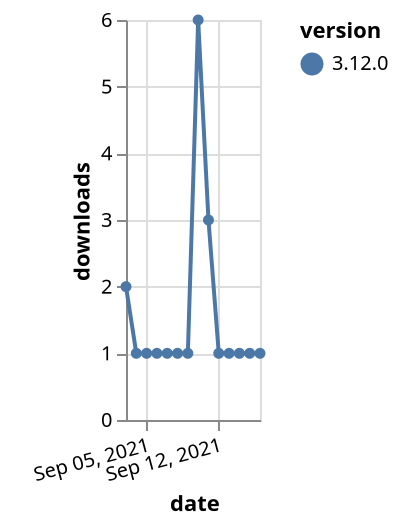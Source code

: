 {"$schema": "https://vega.github.io/schema/vega-lite/v5.json", "description": "A simple bar chart with embedded data.", "data": {"values": [{"date": "2021-09-03", "total": 505, "delta": 2, "version": "3.12.0"}, {"date": "2021-09-04", "total": 506, "delta": 1, "version": "3.12.0"}, {"date": "2021-09-05", "total": 507, "delta": 1, "version": "3.12.0"}, {"date": "2021-09-06", "total": 508, "delta": 1, "version": "3.12.0"}, {"date": "2021-09-07", "total": 509, "delta": 1, "version": "3.12.0"}, {"date": "2021-09-08", "total": 510, "delta": 1, "version": "3.12.0"}, {"date": "2021-09-09", "total": 511, "delta": 1, "version": "3.12.0"}, {"date": "2021-09-10", "total": 517, "delta": 6, "version": "3.12.0"}, {"date": "2021-09-11", "total": 520, "delta": 3, "version": "3.12.0"}, {"date": "2021-09-12", "total": 521, "delta": 1, "version": "3.12.0"}, {"date": "2021-09-13", "total": 522, "delta": 1, "version": "3.12.0"}, {"date": "2021-09-14", "total": 523, "delta": 1, "version": "3.12.0"}, {"date": "2021-09-15", "total": 524, "delta": 1, "version": "3.12.0"}, {"date": "2021-09-16", "total": 525, "delta": 1, "version": "3.12.0"}]}, "width": "container", "mark": {"type": "line", "point": {"filled": true}}, "encoding": {"x": {"field": "date", "type": "temporal", "timeUnit": "yearmonthdate", "title": "date", "axis": {"labelAngle": -15}}, "y": {"field": "delta", "type": "quantitative", "title": "downloads"}, "color": {"field": "version", "type": "nominal"}, "tooltip": {"field": "delta"}}}